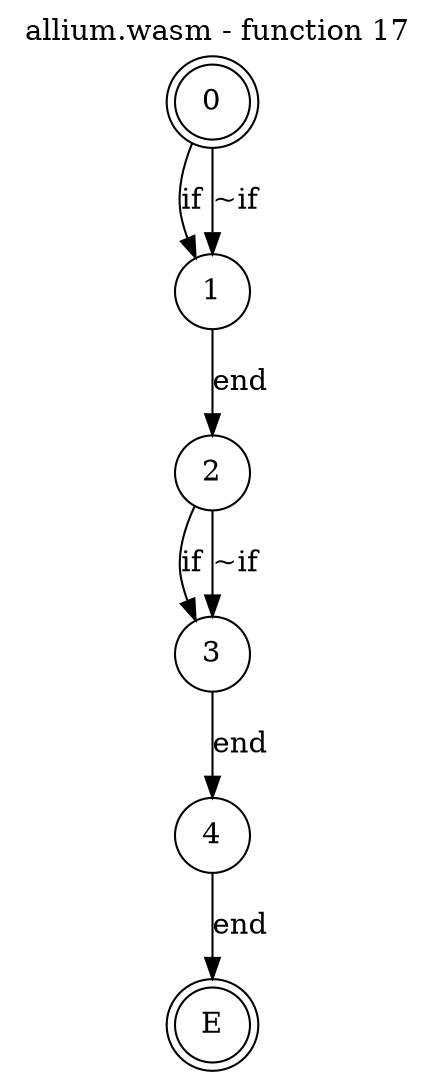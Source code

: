 digraph finite_state_machine {
    label = "allium.wasm - function 17"
    labelloc =  t
    labelfontsize = 16
    labelfontcolor = black
    labelfontname = "Helvetica"
    node [shape = doublecircle]; 0 E ;
    node [shape = circle];
    0 -> 1[label="if"];
    0 -> 1[label="~if"];
    1 -> 2[label="end"];
    2 -> 3[label="if"];
    2 -> 3[label="~if"];
    3 -> 4[label="end"];
    4 -> E[label="end"];
}
